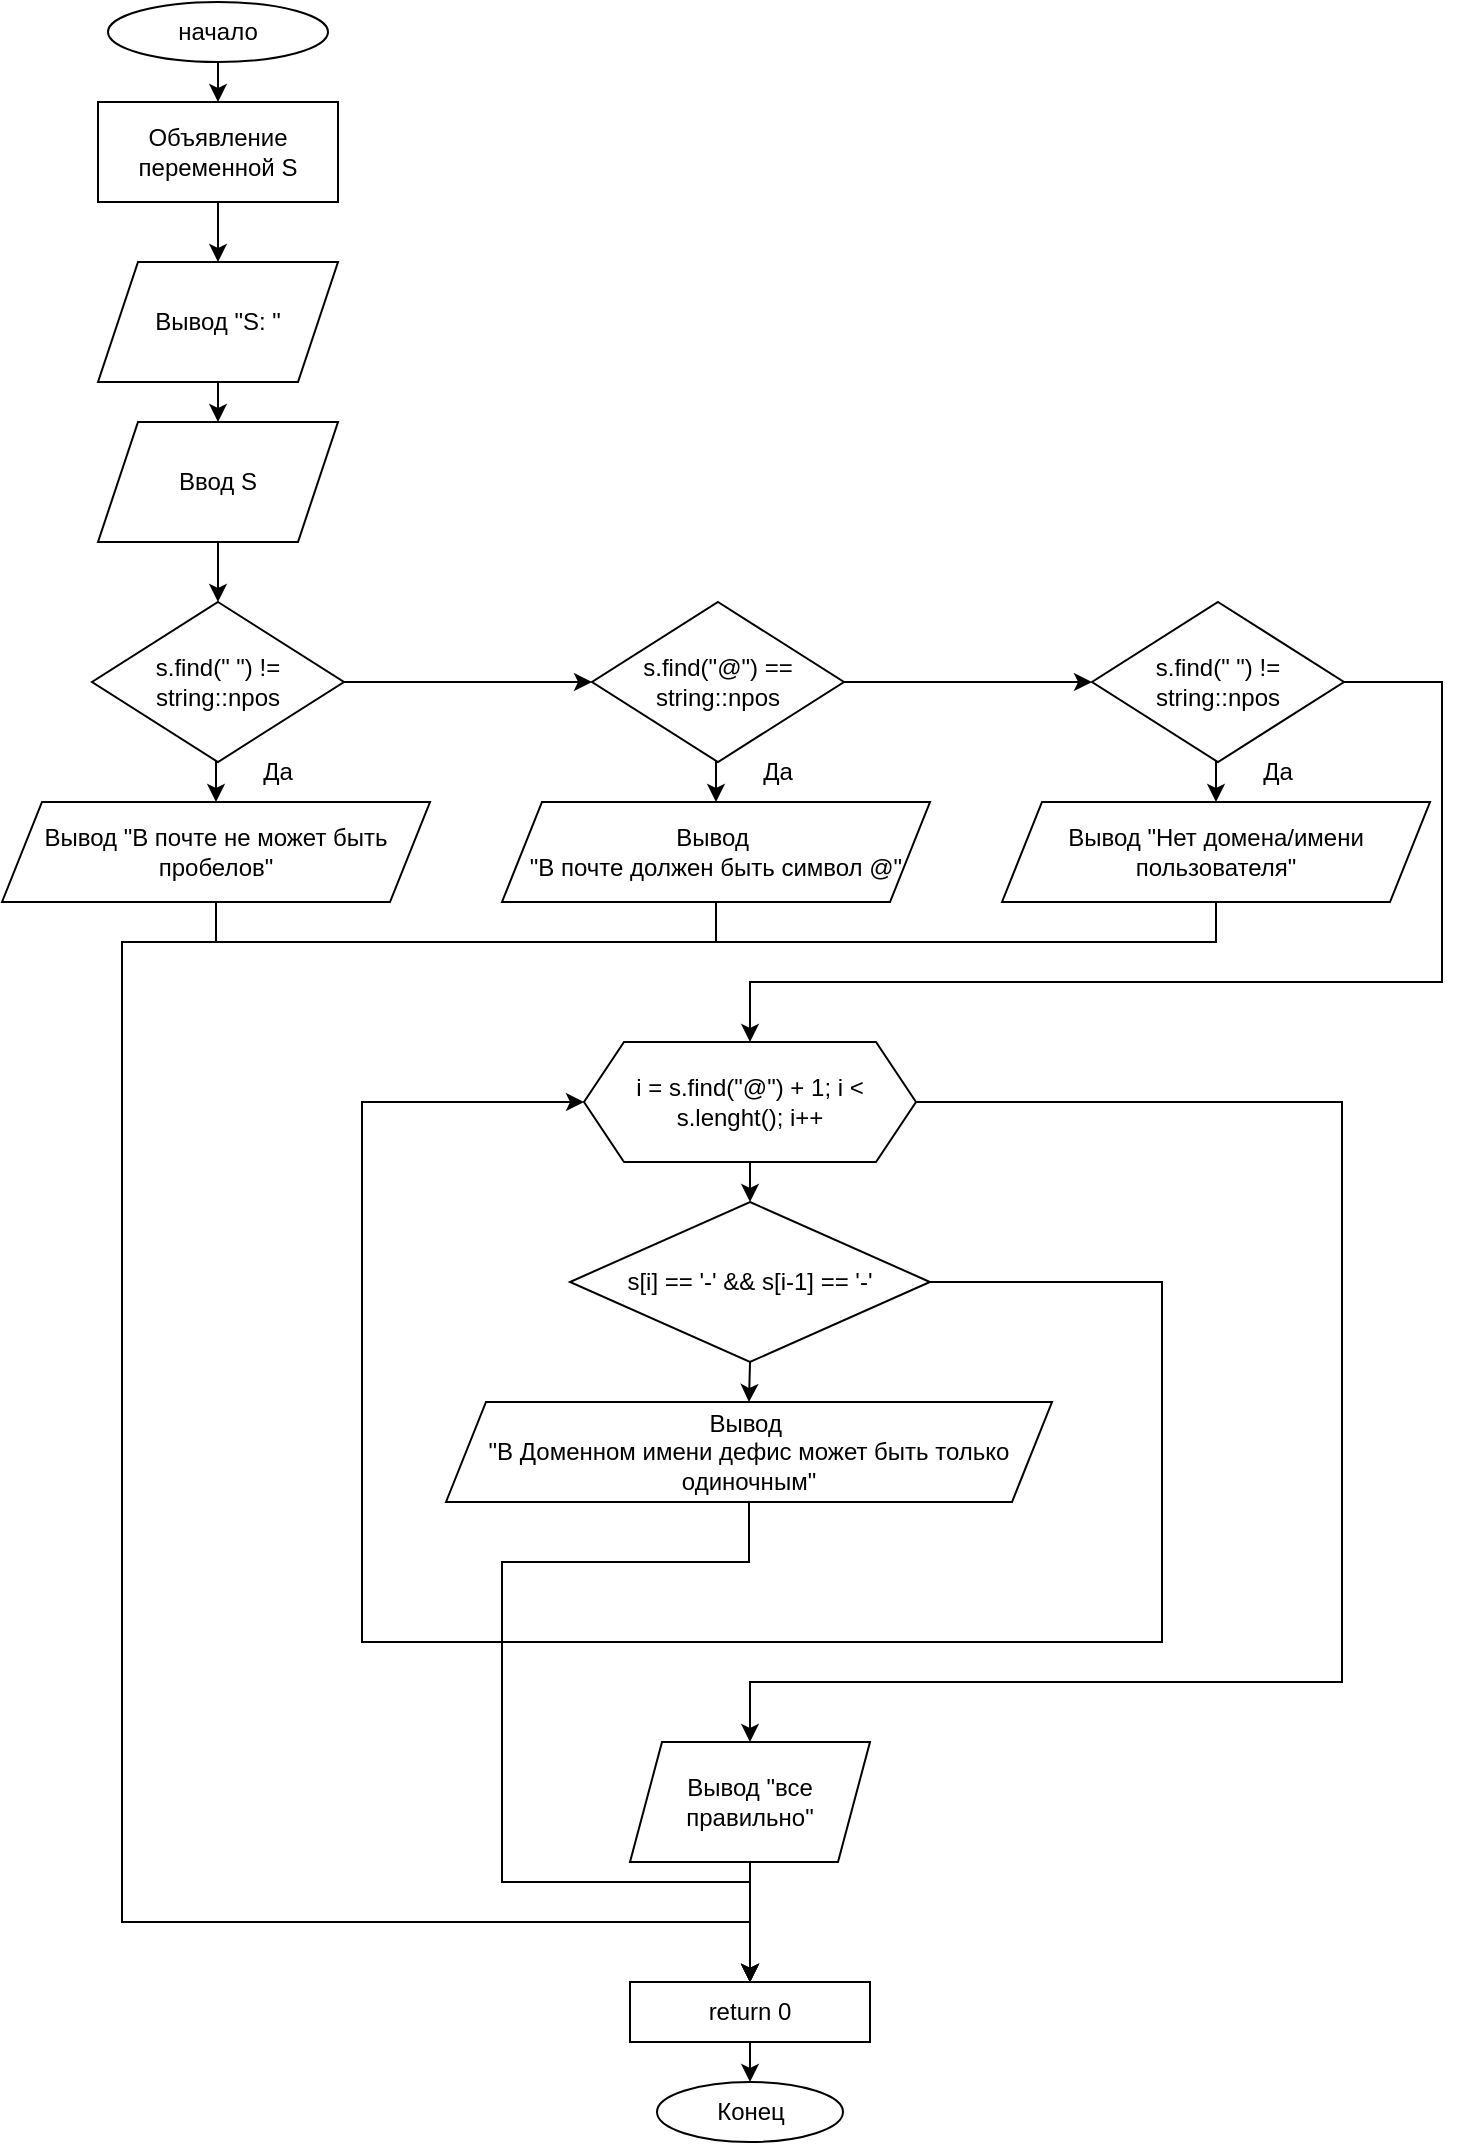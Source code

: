 <mxfile version="24.7.16">
  <diagram id="C5RBs43oDa-KdzZeNtuy" name="Page-1">
    <mxGraphModel dx="2074" dy="1098" grid="1" gridSize="10" guides="1" tooltips="1" connect="1" arrows="1" fold="1" page="1" pageScale="1" pageWidth="827" pageHeight="1169" math="0" shadow="0">
      <root>
        <mxCell id="WIyWlLk6GJQsqaUBKTNV-0" />
        <mxCell id="WIyWlLk6GJQsqaUBKTNV-1" parent="WIyWlLk6GJQsqaUBKTNV-0" />
        <mxCell id="Ep3Vnpgr2quOT0XGha8s-2" style="edgeStyle=orthogonalEdgeStyle;rounded=0;orthogonalLoop=1;jettySize=auto;html=1;exitX=0.5;exitY=1;exitDx=0;exitDy=0;entryX=0.5;entryY=0;entryDx=0;entryDy=0;" edge="1" parent="WIyWlLk6GJQsqaUBKTNV-1" source="Ep3Vnpgr2quOT0XGha8s-0" target="Ep3Vnpgr2quOT0XGha8s-1">
          <mxGeometry relative="1" as="geometry" />
        </mxCell>
        <mxCell id="Ep3Vnpgr2quOT0XGha8s-0" value="начало" style="ellipse;whiteSpace=wrap;html=1;" vertex="1" parent="WIyWlLk6GJQsqaUBKTNV-1">
          <mxGeometry x="93" y="40" width="110" height="30" as="geometry" />
        </mxCell>
        <mxCell id="Ep3Vnpgr2quOT0XGha8s-6" style="edgeStyle=orthogonalEdgeStyle;rounded=0;orthogonalLoop=1;jettySize=auto;html=1;exitX=0.5;exitY=1;exitDx=0;exitDy=0;entryX=0.5;entryY=0;entryDx=0;entryDy=0;" edge="1" parent="WIyWlLk6GJQsqaUBKTNV-1" source="Ep3Vnpgr2quOT0XGha8s-1" target="Ep3Vnpgr2quOT0XGha8s-5">
          <mxGeometry relative="1" as="geometry" />
        </mxCell>
        <mxCell id="Ep3Vnpgr2quOT0XGha8s-1" value="Объявление переменной S" style="rounded=0;whiteSpace=wrap;html=1;" vertex="1" parent="WIyWlLk6GJQsqaUBKTNV-1">
          <mxGeometry x="88" y="90" width="120" height="50" as="geometry" />
        </mxCell>
        <mxCell id="Ep3Vnpgr2quOT0XGha8s-8" style="edgeStyle=orthogonalEdgeStyle;rounded=0;orthogonalLoop=1;jettySize=auto;html=1;exitX=0.5;exitY=1;exitDx=0;exitDy=0;entryX=0.5;entryY=0;entryDx=0;entryDy=0;" edge="1" parent="WIyWlLk6GJQsqaUBKTNV-1" source="Ep3Vnpgr2quOT0XGha8s-5" target="Ep3Vnpgr2quOT0XGha8s-7">
          <mxGeometry relative="1" as="geometry" />
        </mxCell>
        <mxCell id="Ep3Vnpgr2quOT0XGha8s-5" value="Вывод &quot;S: &quot;" style="shape=parallelogram;perimeter=parallelogramPerimeter;whiteSpace=wrap;html=1;fixedSize=1;" vertex="1" parent="WIyWlLk6GJQsqaUBKTNV-1">
          <mxGeometry x="88" y="170" width="120" height="60" as="geometry" />
        </mxCell>
        <mxCell id="Ep3Vnpgr2quOT0XGha8s-10" style="edgeStyle=orthogonalEdgeStyle;rounded=0;orthogonalLoop=1;jettySize=auto;html=1;exitX=0.5;exitY=1;exitDx=0;exitDy=0;entryX=0.5;entryY=0;entryDx=0;entryDy=0;" edge="1" parent="WIyWlLk6GJQsqaUBKTNV-1" source="Ep3Vnpgr2quOT0XGha8s-7" target="Ep3Vnpgr2quOT0XGha8s-9">
          <mxGeometry relative="1" as="geometry" />
        </mxCell>
        <mxCell id="Ep3Vnpgr2quOT0XGha8s-7" value="Ввод S" style="shape=parallelogram;perimeter=parallelogramPerimeter;whiteSpace=wrap;html=1;fixedSize=1;" vertex="1" parent="WIyWlLk6GJQsqaUBKTNV-1">
          <mxGeometry x="88" y="250" width="120" height="60" as="geometry" />
        </mxCell>
        <mxCell id="Ep3Vnpgr2quOT0XGha8s-12" style="edgeStyle=orthogonalEdgeStyle;rounded=0;orthogonalLoop=1;jettySize=auto;html=1;exitX=0.5;exitY=1;exitDx=0;exitDy=0;entryX=0.5;entryY=0;entryDx=0;entryDy=0;" edge="1" parent="WIyWlLk6GJQsqaUBKTNV-1" source="Ep3Vnpgr2quOT0XGha8s-9" target="Ep3Vnpgr2quOT0XGha8s-11">
          <mxGeometry relative="1" as="geometry" />
        </mxCell>
        <mxCell id="Ep3Vnpgr2quOT0XGha8s-25" style="edgeStyle=orthogonalEdgeStyle;rounded=0;orthogonalLoop=1;jettySize=auto;html=1;exitX=1;exitY=0.5;exitDx=0;exitDy=0;entryX=0;entryY=0.5;entryDx=0;entryDy=0;" edge="1" parent="WIyWlLk6GJQsqaUBKTNV-1" source="Ep3Vnpgr2quOT0XGha8s-9" target="Ep3Vnpgr2quOT0XGha8s-20">
          <mxGeometry relative="1" as="geometry" />
        </mxCell>
        <mxCell id="Ep3Vnpgr2quOT0XGha8s-9" value="s.find(&quot; &quot;) != string::npos" style="rhombus;whiteSpace=wrap;html=1;" vertex="1" parent="WIyWlLk6GJQsqaUBKTNV-1">
          <mxGeometry x="85" y="340" width="126" height="80" as="geometry" />
        </mxCell>
        <mxCell id="Ep3Vnpgr2quOT0XGha8s-47" style="edgeStyle=orthogonalEdgeStyle;rounded=0;orthogonalLoop=1;jettySize=auto;html=1;exitX=0.5;exitY=1;exitDx=0;exitDy=0;entryX=0.5;entryY=0;entryDx=0;entryDy=0;" edge="1" parent="WIyWlLk6GJQsqaUBKTNV-1" source="Ep3Vnpgr2quOT0XGha8s-11" target="Ep3Vnpgr2quOT0XGha8s-13">
          <mxGeometry relative="1" as="geometry">
            <Array as="points">
              <mxPoint x="147" y="510" />
              <mxPoint x="100" y="510" />
              <mxPoint x="100" y="1000" />
              <mxPoint x="414" y="1000" />
            </Array>
          </mxGeometry>
        </mxCell>
        <mxCell id="Ep3Vnpgr2quOT0XGha8s-11" value="Вывод &quot;В почте не может быть пробелов&quot;" style="shape=parallelogram;perimeter=parallelogramPerimeter;whiteSpace=wrap;html=1;fixedSize=1;" vertex="1" parent="WIyWlLk6GJQsqaUBKTNV-1">
          <mxGeometry x="40" y="440" width="214" height="50" as="geometry" />
        </mxCell>
        <mxCell id="Ep3Vnpgr2quOT0XGha8s-16" style="edgeStyle=orthogonalEdgeStyle;rounded=0;orthogonalLoop=1;jettySize=auto;html=1;exitX=0.5;exitY=1;exitDx=0;exitDy=0;entryX=0.5;entryY=0;entryDx=0;entryDy=0;" edge="1" parent="WIyWlLk6GJQsqaUBKTNV-1" source="Ep3Vnpgr2quOT0XGha8s-13" target="Ep3Vnpgr2quOT0XGha8s-14">
          <mxGeometry relative="1" as="geometry" />
        </mxCell>
        <mxCell id="Ep3Vnpgr2quOT0XGha8s-13" value="return 0" style="rounded=0;whiteSpace=wrap;html=1;" vertex="1" parent="WIyWlLk6GJQsqaUBKTNV-1">
          <mxGeometry x="354" y="1030" width="120" height="30" as="geometry" />
        </mxCell>
        <mxCell id="Ep3Vnpgr2quOT0XGha8s-14" value="Конец" style="ellipse;whiteSpace=wrap;html=1;" vertex="1" parent="WIyWlLk6GJQsqaUBKTNV-1">
          <mxGeometry x="367.5" y="1080" width="93" height="30" as="geometry" />
        </mxCell>
        <mxCell id="Ep3Vnpgr2quOT0XGha8s-17" value="Да" style="text;html=1;align=center;verticalAlign=middle;whiteSpace=wrap;rounded=0;" vertex="1" parent="WIyWlLk6GJQsqaUBKTNV-1">
          <mxGeometry x="148" y="410" width="60" height="30" as="geometry" />
        </mxCell>
        <mxCell id="Ep3Vnpgr2quOT0XGha8s-19" style="edgeStyle=orthogonalEdgeStyle;rounded=0;orthogonalLoop=1;jettySize=auto;html=1;exitX=0.5;exitY=1;exitDx=0;exitDy=0;entryX=0.5;entryY=0;entryDx=0;entryDy=0;" edge="1" parent="WIyWlLk6GJQsqaUBKTNV-1" source="Ep3Vnpgr2quOT0XGha8s-20" target="Ep3Vnpgr2quOT0XGha8s-21">
          <mxGeometry relative="1" as="geometry" />
        </mxCell>
        <mxCell id="Ep3Vnpgr2quOT0XGha8s-31" style="edgeStyle=orthogonalEdgeStyle;rounded=0;orthogonalLoop=1;jettySize=auto;html=1;exitX=1;exitY=0.5;exitDx=0;exitDy=0;entryX=0;entryY=0.5;entryDx=0;entryDy=0;" edge="1" parent="WIyWlLk6GJQsqaUBKTNV-1" source="Ep3Vnpgr2quOT0XGha8s-20" target="Ep3Vnpgr2quOT0XGha8s-28">
          <mxGeometry relative="1" as="geometry" />
        </mxCell>
        <mxCell id="Ep3Vnpgr2quOT0XGha8s-20" value="s.find(&quot;@&quot;) == string::npos" style="rhombus;whiteSpace=wrap;html=1;" vertex="1" parent="WIyWlLk6GJQsqaUBKTNV-1">
          <mxGeometry x="335" y="340" width="126" height="80" as="geometry" />
        </mxCell>
        <mxCell id="Ep3Vnpgr2quOT0XGha8s-46" style="edgeStyle=orthogonalEdgeStyle;rounded=0;orthogonalLoop=1;jettySize=auto;html=1;exitX=0.5;exitY=1;exitDx=0;exitDy=0;entryX=0.5;entryY=0;entryDx=0;entryDy=0;" edge="1" parent="WIyWlLk6GJQsqaUBKTNV-1" source="Ep3Vnpgr2quOT0XGha8s-21" target="Ep3Vnpgr2quOT0XGha8s-13">
          <mxGeometry relative="1" as="geometry">
            <Array as="points">
              <mxPoint x="397" y="510" />
              <mxPoint x="100" y="510" />
              <mxPoint x="100" y="1000" />
              <mxPoint x="414" y="1000" />
            </Array>
          </mxGeometry>
        </mxCell>
        <mxCell id="Ep3Vnpgr2quOT0XGha8s-21" value="Вывод&amp;nbsp;&lt;div&gt;&quot;В почте должен быть символ @&quot;&lt;/div&gt;" style="shape=parallelogram;perimeter=parallelogramPerimeter;whiteSpace=wrap;html=1;fixedSize=1;" vertex="1" parent="WIyWlLk6GJQsqaUBKTNV-1">
          <mxGeometry x="290" y="440" width="214" height="50" as="geometry" />
        </mxCell>
        <mxCell id="Ep3Vnpgr2quOT0XGha8s-22" value="Да" style="text;html=1;align=center;verticalAlign=middle;whiteSpace=wrap;rounded=0;" vertex="1" parent="WIyWlLk6GJQsqaUBKTNV-1">
          <mxGeometry x="398" y="410" width="60" height="30" as="geometry" />
        </mxCell>
        <mxCell id="Ep3Vnpgr2quOT0XGha8s-27" style="edgeStyle=orthogonalEdgeStyle;rounded=0;orthogonalLoop=1;jettySize=auto;html=1;exitX=0.5;exitY=1;exitDx=0;exitDy=0;entryX=0.5;entryY=0;entryDx=0;entryDy=0;" edge="1" parent="WIyWlLk6GJQsqaUBKTNV-1" source="Ep3Vnpgr2quOT0XGha8s-28" target="Ep3Vnpgr2quOT0XGha8s-29">
          <mxGeometry relative="1" as="geometry" />
        </mxCell>
        <mxCell id="Ep3Vnpgr2quOT0XGha8s-33" style="edgeStyle=orthogonalEdgeStyle;rounded=0;orthogonalLoop=1;jettySize=auto;html=1;exitX=1;exitY=0.5;exitDx=0;exitDy=0;" edge="1" parent="WIyWlLk6GJQsqaUBKTNV-1" source="Ep3Vnpgr2quOT0XGha8s-28" target="Ep3Vnpgr2quOT0XGha8s-32">
          <mxGeometry relative="1" as="geometry">
            <Array as="points">
              <mxPoint x="760" y="380" />
              <mxPoint x="760" y="530" />
              <mxPoint x="414" y="530" />
            </Array>
          </mxGeometry>
        </mxCell>
        <mxCell id="Ep3Vnpgr2quOT0XGha8s-28" value="s.find(&quot; &quot;) != string::npos" style="rhombus;whiteSpace=wrap;html=1;" vertex="1" parent="WIyWlLk6GJQsqaUBKTNV-1">
          <mxGeometry x="585" y="340" width="126" height="80" as="geometry" />
        </mxCell>
        <mxCell id="Ep3Vnpgr2quOT0XGha8s-45" style="edgeStyle=orthogonalEdgeStyle;rounded=0;orthogonalLoop=1;jettySize=auto;html=1;exitX=0.5;exitY=1;exitDx=0;exitDy=0;" edge="1" parent="WIyWlLk6GJQsqaUBKTNV-1" source="Ep3Vnpgr2quOT0XGha8s-29" target="Ep3Vnpgr2quOT0XGha8s-13">
          <mxGeometry relative="1" as="geometry">
            <Array as="points">
              <mxPoint x="647" y="510" />
              <mxPoint x="100" y="510" />
              <mxPoint x="100" y="1000" />
              <mxPoint x="414" y="1000" />
            </Array>
          </mxGeometry>
        </mxCell>
        <mxCell id="Ep3Vnpgr2quOT0XGha8s-29" value="Вывод &quot;Нет домена/имени пользователя&quot;" style="shape=parallelogram;perimeter=parallelogramPerimeter;whiteSpace=wrap;html=1;fixedSize=1;" vertex="1" parent="WIyWlLk6GJQsqaUBKTNV-1">
          <mxGeometry x="540" y="440" width="214" height="50" as="geometry" />
        </mxCell>
        <mxCell id="Ep3Vnpgr2quOT0XGha8s-30" value="Да" style="text;html=1;align=center;verticalAlign=middle;whiteSpace=wrap;rounded=0;" vertex="1" parent="WIyWlLk6GJQsqaUBKTNV-1">
          <mxGeometry x="648" y="410" width="60" height="30" as="geometry" />
        </mxCell>
        <mxCell id="Ep3Vnpgr2quOT0XGha8s-36" style="edgeStyle=orthogonalEdgeStyle;rounded=0;orthogonalLoop=1;jettySize=auto;html=1;exitX=0.5;exitY=1;exitDx=0;exitDy=0;entryX=0.5;entryY=0;entryDx=0;entryDy=0;" edge="1" parent="WIyWlLk6GJQsqaUBKTNV-1" source="Ep3Vnpgr2quOT0XGha8s-32" target="Ep3Vnpgr2quOT0XGha8s-34">
          <mxGeometry relative="1" as="geometry" />
        </mxCell>
        <mxCell id="Ep3Vnpgr2quOT0XGha8s-42" style="edgeStyle=orthogonalEdgeStyle;rounded=0;orthogonalLoop=1;jettySize=auto;html=1;exitX=1;exitY=0.5;exitDx=0;exitDy=0;entryX=0.5;entryY=0;entryDx=0;entryDy=0;" edge="1" parent="WIyWlLk6GJQsqaUBKTNV-1" source="Ep3Vnpgr2quOT0XGha8s-32" target="Ep3Vnpgr2quOT0XGha8s-40">
          <mxGeometry relative="1" as="geometry">
            <Array as="points">
              <mxPoint x="710" y="590" />
              <mxPoint x="710" y="880" />
              <mxPoint x="414" y="880" />
            </Array>
          </mxGeometry>
        </mxCell>
        <mxCell id="Ep3Vnpgr2quOT0XGha8s-32" value="i = s.find(&quot;@&quot;) + 1; i &amp;lt; s.lenght(); i++" style="shape=hexagon;perimeter=hexagonPerimeter2;whiteSpace=wrap;html=1;fixedSize=1;" vertex="1" parent="WIyWlLk6GJQsqaUBKTNV-1">
          <mxGeometry x="331" y="560" width="166" height="60" as="geometry" />
        </mxCell>
        <mxCell id="Ep3Vnpgr2quOT0XGha8s-37" style="edgeStyle=orthogonalEdgeStyle;rounded=0;orthogonalLoop=1;jettySize=auto;html=1;exitX=0.5;exitY=1;exitDx=0;exitDy=0;entryX=0.5;entryY=0;entryDx=0;entryDy=0;" edge="1" parent="WIyWlLk6GJQsqaUBKTNV-1" source="Ep3Vnpgr2quOT0XGha8s-34" target="Ep3Vnpgr2quOT0XGha8s-35">
          <mxGeometry relative="1" as="geometry" />
        </mxCell>
        <mxCell id="Ep3Vnpgr2quOT0XGha8s-38" style="edgeStyle=orthogonalEdgeStyle;rounded=0;orthogonalLoop=1;jettySize=auto;html=1;exitX=1;exitY=0.5;exitDx=0;exitDy=0;entryX=0;entryY=0.5;entryDx=0;entryDy=0;" edge="1" parent="WIyWlLk6GJQsqaUBKTNV-1" source="Ep3Vnpgr2quOT0XGha8s-34" target="Ep3Vnpgr2quOT0XGha8s-32">
          <mxGeometry relative="1" as="geometry">
            <Array as="points">
              <mxPoint x="620" y="680" />
              <mxPoint x="620" y="860" />
              <mxPoint x="220" y="860" />
              <mxPoint x="220" y="590" />
            </Array>
          </mxGeometry>
        </mxCell>
        <mxCell id="Ep3Vnpgr2quOT0XGha8s-34" value="s[i] == &#39;-&#39; &amp;amp;&amp;amp; s[i-1] == &#39;-&#39;" style="rhombus;whiteSpace=wrap;html=1;" vertex="1" parent="WIyWlLk6GJQsqaUBKTNV-1">
          <mxGeometry x="324" y="640" width="180" height="80" as="geometry" />
        </mxCell>
        <mxCell id="Ep3Vnpgr2quOT0XGha8s-43" style="edgeStyle=orthogonalEdgeStyle;rounded=0;orthogonalLoop=1;jettySize=auto;html=1;exitX=0.5;exitY=1;exitDx=0;exitDy=0;entryX=0.5;entryY=0;entryDx=0;entryDy=0;" edge="1" parent="WIyWlLk6GJQsqaUBKTNV-1" source="Ep3Vnpgr2quOT0XGha8s-35" target="Ep3Vnpgr2quOT0XGha8s-13">
          <mxGeometry relative="1" as="geometry">
            <mxPoint x="414" y="980" as="targetPoint" />
            <Array as="points">
              <mxPoint x="414" y="820" />
              <mxPoint x="290" y="820" />
              <mxPoint x="290" y="980" />
              <mxPoint x="414" y="980" />
            </Array>
          </mxGeometry>
        </mxCell>
        <mxCell id="Ep3Vnpgr2quOT0XGha8s-35" value="Вывод&amp;nbsp;&lt;div&gt;&quot;В Доменном имени дефис может быть только одиночным&quot;&lt;/div&gt;" style="shape=parallelogram;perimeter=parallelogramPerimeter;whiteSpace=wrap;html=1;fixedSize=1;" vertex="1" parent="WIyWlLk6GJQsqaUBKTNV-1">
          <mxGeometry x="262" y="740" width="303" height="50" as="geometry" />
        </mxCell>
        <mxCell id="Ep3Vnpgr2quOT0XGha8s-44" style="edgeStyle=orthogonalEdgeStyle;rounded=0;orthogonalLoop=1;jettySize=auto;html=1;exitX=0.5;exitY=1;exitDx=0;exitDy=0;entryX=0.5;entryY=0;entryDx=0;entryDy=0;" edge="1" parent="WIyWlLk6GJQsqaUBKTNV-1" source="Ep3Vnpgr2quOT0XGha8s-40" target="Ep3Vnpgr2quOT0XGha8s-13">
          <mxGeometry relative="1" as="geometry" />
        </mxCell>
        <mxCell id="Ep3Vnpgr2quOT0XGha8s-40" value="Вывод &quot;все правильно&quot;" style="shape=parallelogram;perimeter=parallelogramPerimeter;whiteSpace=wrap;html=1;fixedSize=1;size=16;" vertex="1" parent="WIyWlLk6GJQsqaUBKTNV-1">
          <mxGeometry x="354" y="910" width="120" height="60" as="geometry" />
        </mxCell>
      </root>
    </mxGraphModel>
  </diagram>
</mxfile>
